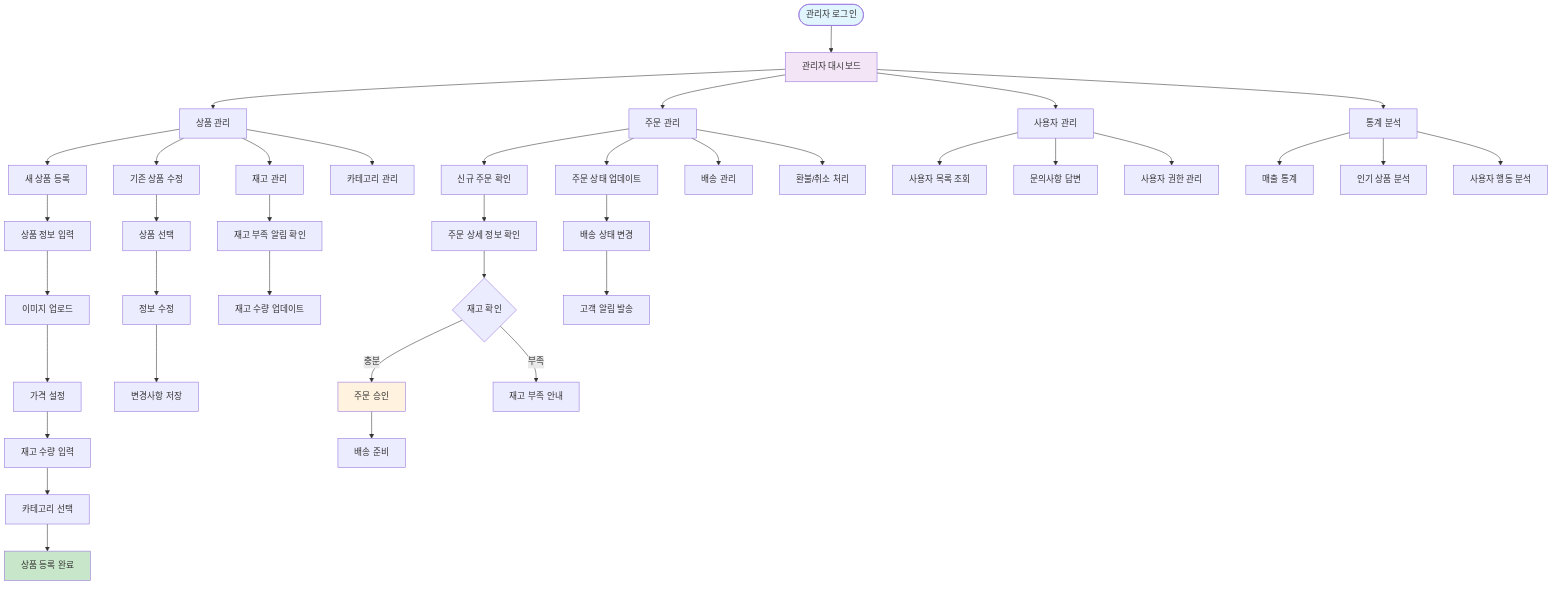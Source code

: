 flowchart TD
    Admin([관리자 로그인]) --> Dashboard[관리자 대시보드]
    
    Dashboard --> A[상품 관리]
    Dashboard --> B[주문 관리] 
    Dashboard --> C[사용자 관리]
    Dashboard --> D[통계 분석]
    
    A --> A1[새 상품 등록]
    A --> A2[기존 상품 수정]
    A --> A3[재고 관리]
    A --> A4[카테고리 관리]
    
    A1 --> A1a[상품 정보 입력]
    A1a --> A1b[이미지 업로드]
    A1b --> A1c[가격 설정]
    A1c --> A1d[재고 수량 입력]
    A1d --> A1e[카테고리 선택]
    A1e --> A1f[상품 등록 완료]
    
    A2 --> A2a[상품 선택]
    A2a --> A2b[정보 수정]
    A2b --> A2c[변경사항 저장]
    
    A3 --> A3a[재고 부족 알림 확인]
    A3a --> A3b[재고 수량 업데이트]
    
    B --> B1[신규 주문 확인]
    B --> B2[주문 상태 업데이트]
    B --> B3[배송 관리]
    B --> B4[환불/취소 처리]
    
    B1 --> B1a[주문 상세 정보 확인]
    B1a --> B1b{재고 확인}
    B1b -->|충분| B1c[주문 승인]
    B1b -->|부족| B1d[재고 부족 안내]
    B1c --> B1e[배송 준비]
    
    B2 --> B2a[배송 상태 변경]
    B2a --> B2b[고객 알림 발송]
    
    C --> C1[사용자 목록 조회]
    C --> C2[문의사항 답변]
    C --> C3[사용자 권한 관리]
    
    D --> D1[매출 통계]
    D --> D2[인기 상품 분석]
    D --> D3[사용자 행동 분석]
    
    style Admin fill:#e1f5fe
    style Dashboard fill:#f3e5f5
    style A1f fill:#c8e6c9
    style B1c fill:#fff3e0